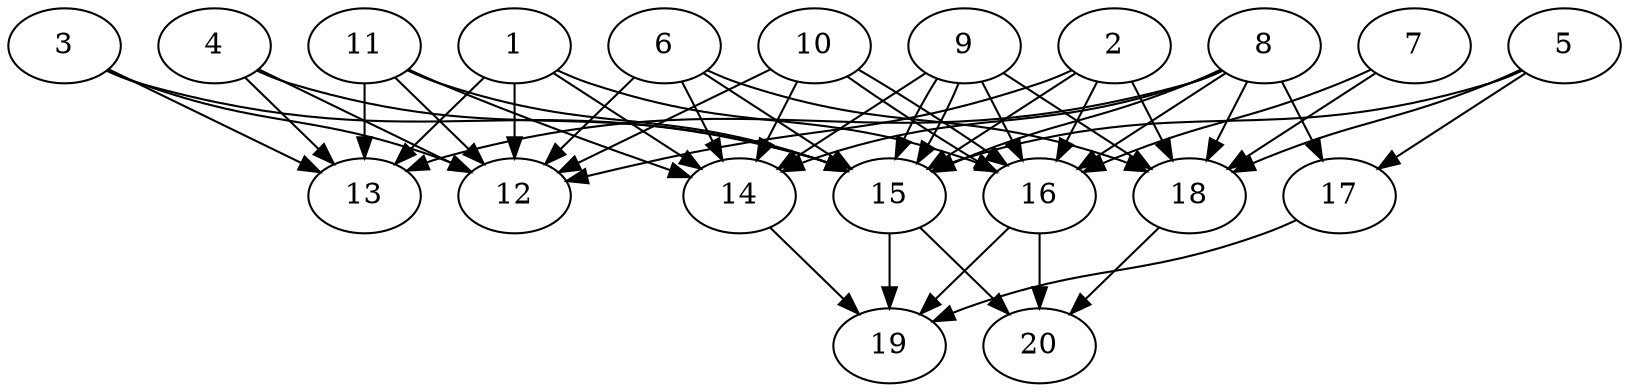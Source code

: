 // DAG automatically generated by daggen at Wed Jul 24 21:20:06 2019
// ./daggen --dot -n 20 --ccr 0.3 --fat 0.8 --regular 0.5 --density 0.8 --mindata 5242880 --maxdata 52428800 
digraph G {
  1 [size="125313707", alpha="0.11", expect_size="37594112"] 
  1 -> 12 [size ="37594112"]
  1 -> 13 [size ="37594112"]
  1 -> 14 [size ="37594112"]
  1 -> 16 [size ="37594112"]
  2 [size="40949760", alpha="0.11", expect_size="12284928"] 
  2 -> 12 [size ="12284928"]
  2 -> 15 [size ="12284928"]
  2 -> 16 [size ="12284928"]
  2 -> 18 [size ="12284928"]
  3 [size="161068373", alpha="0.12", expect_size="48320512"] 
  3 -> 12 [size ="48320512"]
  3 -> 13 [size ="48320512"]
  3 -> 15 [size ="48320512"]
  4 [size="85937493", alpha="0.04", expect_size="25781248"] 
  4 -> 12 [size ="25781248"]
  4 -> 13 [size ="25781248"]
  4 -> 15 [size ="25781248"]
  5 [size="120756907", alpha="0.07", expect_size="36227072"] 
  5 -> 15 [size ="36227072"]
  5 -> 17 [size ="36227072"]
  5 -> 18 [size ="36227072"]
  6 [size="153753600", alpha="0.16", expect_size="46126080"] 
  6 -> 12 [size ="46126080"]
  6 -> 14 [size ="46126080"]
  6 -> 15 [size ="46126080"]
  6 -> 18 [size ="46126080"]
  7 [size="83510613", alpha="0.13", expect_size="25053184"] 
  7 -> 16 [size ="25053184"]
  7 -> 18 [size ="25053184"]
  8 [size="124955307", alpha="0.15", expect_size="37486592"] 
  8 -> 13 [size ="37486592"]
  8 -> 14 [size ="37486592"]
  8 -> 15 [size ="37486592"]
  8 -> 16 [size ="37486592"]
  8 -> 17 [size ="37486592"]
  8 -> 18 [size ="37486592"]
  9 [size="30832640", alpha="0.14", expect_size="9249792"] 
  9 -> 14 [size ="9249792"]
  9 -> 15 [size ="9249792"]
  9 -> 15 [size ="9249792"]
  9 -> 16 [size ="9249792"]
  9 -> 18 [size ="9249792"]
  10 [size="93477547", alpha="0.18", expect_size="28043264"] 
  10 -> 12 [size ="28043264"]
  10 -> 14 [size ="28043264"]
  10 -> 16 [size ="28043264"]
  10 -> 16 [size ="28043264"]
  11 [size="126836053", alpha="0.03", expect_size="38050816"] 
  11 -> 12 [size ="38050816"]
  11 -> 13 [size ="38050816"]
  11 -> 14 [size ="38050816"]
  11 -> 15 [size ="38050816"]
  12 [size="59221333", alpha="0.02", expect_size="17766400"] 
  13 [size="146213547", alpha="0.02", expect_size="43864064"] 
  14 [size="84889600", alpha="0.15", expect_size="25466880"] 
  14 -> 19 [size ="25466880"]
  15 [size="112592213", alpha="0.05", expect_size="33777664"] 
  15 -> 19 [size ="33777664"]
  15 -> 20 [size ="33777664"]
  16 [size="170943147", alpha="0.15", expect_size="51282944"] 
  16 -> 19 [size ="51282944"]
  16 -> 20 [size ="51282944"]
  17 [size="139714560", alpha="0.07", expect_size="41914368"] 
  17 -> 19 [size ="41914368"]
  18 [size="83841707", alpha="0.08", expect_size="25152512"] 
  18 -> 20 [size ="25152512"]
  19 [size="46923093", alpha="0.10", expect_size="14076928"] 
  20 [size="158453760", alpha="0.04", expect_size="47536128"] 
}
